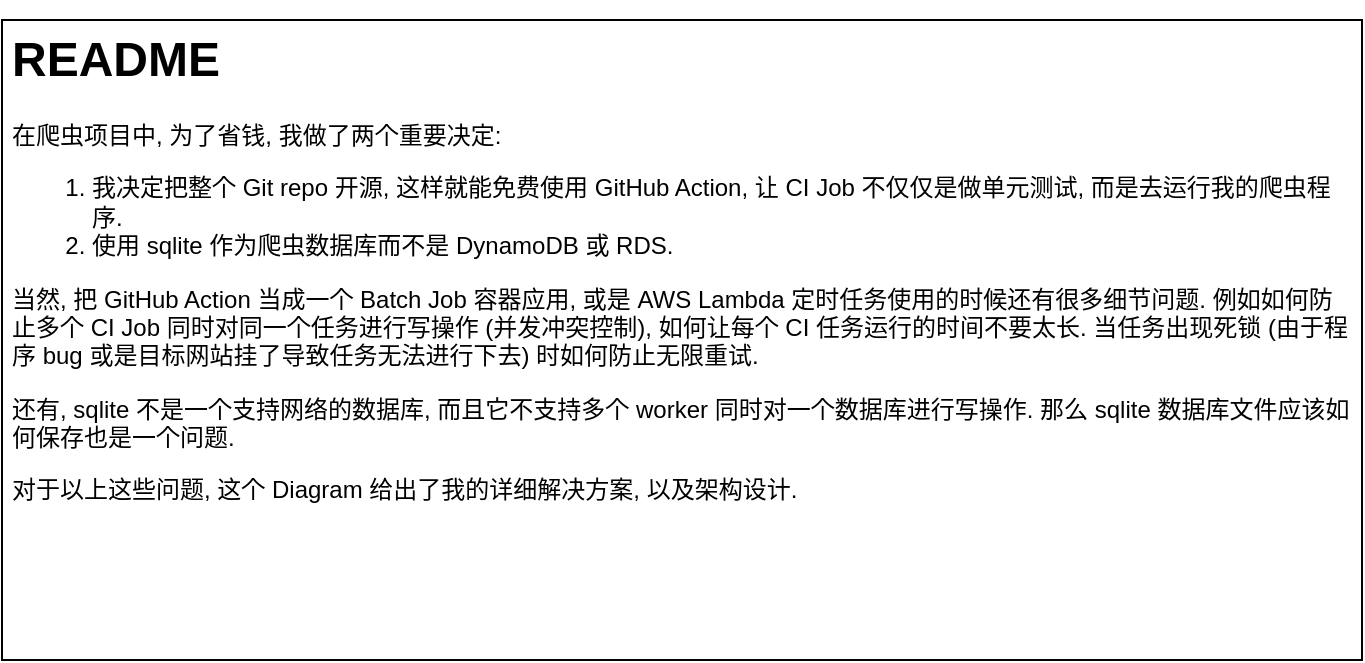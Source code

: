 <mxfile version="23.1.5" type="device" pages="3">
  <diagram name="README" id="lyyAExfp4SkQCK4VVHYF">
    <mxGraphModel dx="1012" dy="659" grid="1" gridSize="10" guides="1" tooltips="1" connect="1" arrows="1" fold="1" page="1" pageScale="1" pageWidth="850" pageHeight="1100" math="0" shadow="0">
      <root>
        <mxCell id="0" />
        <mxCell id="1" parent="0" />
        <mxCell id="1wF9nVpsUf9EVKvvm885-2" value="&lt;h1&gt;README&lt;/h1&gt;&lt;p&gt;在爬虫项目中, 为了省钱, 我做了两个重要决定:&lt;/p&gt;&lt;p&gt;&lt;/p&gt;&lt;ol&gt;&lt;li&gt;我决定把整个 Git repo 开源, 这样就能免费使用 GitHub Action, 让 CI Job 不仅仅是做单元测试, 而是去运行我的爬虫程序.&amp;nbsp;&lt;/li&gt;&lt;li&gt;使用 sqlite 作为爬虫数据库而不是 DynamoDB 或 RDS.&lt;/li&gt;&lt;/ol&gt;&lt;span style=&quot;background-color: initial;&quot;&gt;当然, 把 GitHub Action 当成一个 Batch Job 容器应用, 或是 AWS Lambda 定时任务使用的时候还有很多细节问题. 例如如何防止多个 CI Job 同时对同一个任务进行写操作 (并发冲突控制), 如何让每个 CI 任务运行的时间不要太长. 当任务出现死锁 (由于程序 bug 或是目标网站挂了导致任务无法进行下去) 时如何防止无限重试.&lt;/span&gt;&lt;br&gt;&lt;p&gt;&lt;/p&gt;&lt;p&gt;还有, sqlite 不是一个支持网络的数据库, 而且它不支持多个 worker 同时对一个数据库进行写操作. 那么 sqlite 数据库文件应该如何保存也是一个问题.&lt;/p&gt;&lt;p&gt;对于以上这些问题, 这个 Diagram 给出了我的详细解决方案, 以及架构设计.&lt;/p&gt;" style="text;html=1;spacing=5;spacingTop=-20;whiteSpace=wrap;overflow=hidden;rounded=0;strokeColor=default;" vertex="1" parent="1">
          <mxGeometry x="80" y="120" width="680" height="320" as="geometry" />
        </mxCell>
      </root>
    </mxGraphModel>
  </diagram>
  <diagram id="H0vgQcq-DBLnavE36G5J" name="GitHub Action">
    <mxGraphModel dx="1012" dy="659" grid="1" gridSize="10" guides="1" tooltips="1" connect="1" arrows="1" fold="1" page="1" pageScale="1" pageWidth="850" pageHeight="1100" math="0" shadow="0">
      <root>
        <mxCell id="0" />
        <mxCell id="1" parent="0" />
      </root>
    </mxGraphModel>
  </diagram>
  <diagram id="K0TGMvfE3cDlrgolIEqD" name="Sqlite">
    <mxGraphModel dx="1012" dy="659" grid="1" gridSize="10" guides="1" tooltips="1" connect="1" arrows="1" fold="1" page="1" pageScale="1" pageWidth="850" pageHeight="1100" math="0" shadow="0">
      <root>
        <mxCell id="0" />
        <mxCell id="1" parent="0" />
      </root>
    </mxGraphModel>
  </diagram>
</mxfile>
